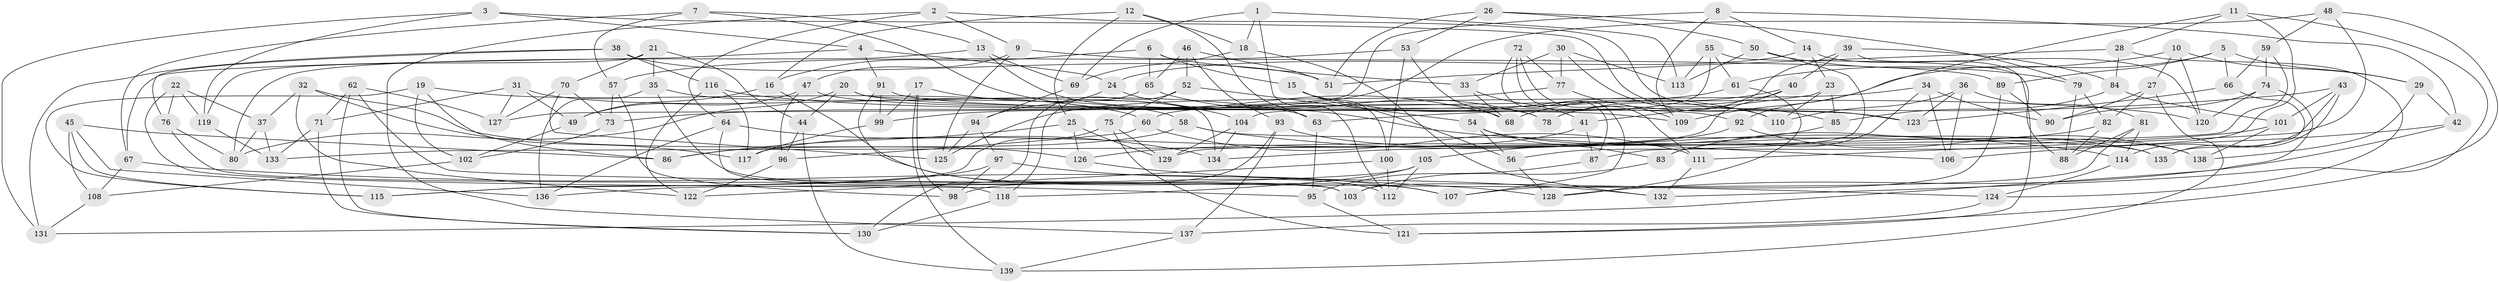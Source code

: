// coarse degree distribution, {5: 0.09090909090909091, 4: 0.3977272727272727, 6: 0.48863636363636365, 3: 0.022727272727272728}
// Generated by graph-tools (version 1.1) at 2025/24/03/03/25 07:24:26]
// undirected, 139 vertices, 278 edges
graph export_dot {
graph [start="1"]
  node [color=gray90,style=filled];
  1;
  2;
  3;
  4;
  5;
  6;
  7;
  8;
  9;
  10;
  11;
  12;
  13;
  14;
  15;
  16;
  17;
  18;
  19;
  20;
  21;
  22;
  23;
  24;
  25;
  26;
  27;
  28;
  29;
  30;
  31;
  32;
  33;
  34;
  35;
  36;
  37;
  38;
  39;
  40;
  41;
  42;
  43;
  44;
  45;
  46;
  47;
  48;
  49;
  50;
  51;
  52;
  53;
  54;
  55;
  56;
  57;
  58;
  59;
  60;
  61;
  62;
  63;
  64;
  65;
  66;
  67;
  68;
  69;
  70;
  71;
  72;
  73;
  74;
  75;
  76;
  77;
  78;
  79;
  80;
  81;
  82;
  83;
  84;
  85;
  86;
  87;
  88;
  89;
  90;
  91;
  92;
  93;
  94;
  95;
  96;
  97;
  98;
  99;
  100;
  101;
  102;
  103;
  104;
  105;
  106;
  107;
  108;
  109;
  110;
  111;
  112;
  113;
  114;
  115;
  116;
  117;
  118;
  119;
  120;
  121;
  122;
  123;
  124;
  125;
  126;
  127;
  128;
  129;
  130;
  131;
  132;
  133;
  134;
  135;
  136;
  137;
  138;
  139;
  1 -- 112;
  1 -- 18;
  1 -- 113;
  1 -- 69;
  2 -- 123;
  2 -- 9;
  2 -- 137;
  2 -- 64;
  3 -- 119;
  3 -- 4;
  3 -- 131;
  3 -- 85;
  4 -- 67;
  4 -- 91;
  4 -- 24;
  5 -- 29;
  5 -- 109;
  5 -- 66;
  5 -- 89;
  6 -- 16;
  6 -- 15;
  6 -- 65;
  6 -- 33;
  7 -- 13;
  7 -- 67;
  7 -- 57;
  7 -- 68;
  8 -- 14;
  8 -- 109;
  8 -- 42;
  8 -- 127;
  9 -- 47;
  9 -- 125;
  9 -- 89;
  10 -- 61;
  10 -- 27;
  10 -- 29;
  10 -- 120;
  11 -- 92;
  11 -- 56;
  11 -- 28;
  11 -- 132;
  12 -- 25;
  12 -- 18;
  12 -- 63;
  12 -- 16;
  13 -- 80;
  13 -- 69;
  13 -- 78;
  14 -- 24;
  14 -- 23;
  14 -- 120;
  15 -- 110;
  15 -- 100;
  15 -- 56;
  16 -- 107;
  16 -- 49;
  17 -- 99;
  17 -- 139;
  17 -- 104;
  17 -- 98;
  18 -- 69;
  18 -- 132;
  19 -- 115;
  19 -- 86;
  19 -- 102;
  19 -- 60;
  20 -- 44;
  20 -- 92;
  20 -- 134;
  20 -- 80;
  21 -- 44;
  21 -- 119;
  21 -- 35;
  21 -- 70;
  22 -- 95;
  22 -- 119;
  22 -- 76;
  22 -- 37;
  23 -- 41;
  23 -- 110;
  23 -- 85;
  24 -- 106;
  24 -- 94;
  25 -- 86;
  25 -- 126;
  25 -- 129;
  26 -- 53;
  26 -- 51;
  26 -- 79;
  26 -- 50;
  27 -- 90;
  27 -- 139;
  27 -- 82;
  28 -- 84;
  28 -- 51;
  28 -- 124;
  29 -- 42;
  29 -- 138;
  30 -- 33;
  30 -- 113;
  30 -- 77;
  30 -- 110;
  31 -- 127;
  31 -- 49;
  31 -- 71;
  31 -- 63;
  32 -- 37;
  32 -- 117;
  32 -- 126;
  32 -- 122;
  33 -- 68;
  33 -- 41;
  34 -- 60;
  34 -- 90;
  34 -- 106;
  34 -- 83;
  35 -- 103;
  35 -- 136;
  35 -- 58;
  36 -- 110;
  36 -- 123;
  36 -- 81;
  36 -- 106;
  37 -- 80;
  37 -- 133;
  38 -- 76;
  38 -- 51;
  38 -- 131;
  38 -- 116;
  39 -- 121;
  39 -- 40;
  39 -- 78;
  39 -- 84;
  40 -- 78;
  40 -- 129;
  40 -- 68;
  41 -- 87;
  41 -- 117;
  42 -- 106;
  42 -- 128;
  43 -- 135;
  43 -- 63;
  43 -- 114;
  43 -- 101;
  44 -- 139;
  44 -- 96;
  45 -- 136;
  45 -- 115;
  45 -- 108;
  45 -- 86;
  46 -- 65;
  46 -- 52;
  46 -- 51;
  46 -- 93;
  47 -- 96;
  47 -- 109;
  47 -- 49;
  48 -- 111;
  48 -- 99;
  48 -- 121;
  48 -- 59;
  49 -- 102;
  50 -- 87;
  50 -- 113;
  50 -- 79;
  52 -- 54;
  52 -- 75;
  52 -- 118;
  53 -- 100;
  53 -- 57;
  53 -- 68;
  54 -- 83;
  54 -- 138;
  54 -- 56;
  55 -- 88;
  55 -- 61;
  55 -- 104;
  55 -- 113;
  56 -- 128;
  57 -- 73;
  57 -- 98;
  58 -- 114;
  58 -- 86;
  58 -- 135;
  59 -- 74;
  59 -- 133;
  59 -- 66;
  60 -- 111;
  60 -- 96;
  61 -- 73;
  61 -- 128;
  62 -- 130;
  62 -- 127;
  62 -- 71;
  62 -- 124;
  63 -- 95;
  64 -- 134;
  64 -- 136;
  64 -- 118;
  65 -- 78;
  65 -- 130;
  66 -- 123;
  66 -- 135;
  67 -- 128;
  67 -- 108;
  69 -- 94;
  70 -- 73;
  70 -- 127;
  70 -- 125;
  71 -- 133;
  71 -- 130;
  72 -- 111;
  72 -- 107;
  72 -- 77;
  72 -- 87;
  73 -- 102;
  74 -- 90;
  74 -- 120;
  74 -- 131;
  75 -- 121;
  75 -- 115;
  75 -- 129;
  76 -- 103;
  76 -- 80;
  77 -- 125;
  77 -- 109;
  79 -- 88;
  79 -- 82;
  81 -- 107;
  81 -- 114;
  81 -- 88;
  82 -- 88;
  82 -- 83;
  83 -- 103;
  84 -- 101;
  84 -- 85;
  85 -- 105;
  87 -- 95;
  89 -- 103;
  89 -- 90;
  91 -- 112;
  91 -- 123;
  91 -- 99;
  92 -- 134;
  92 -- 138;
  93 -- 135;
  93 -- 137;
  93 -- 98;
  94 -- 125;
  94 -- 97;
  95 -- 121;
  96 -- 122;
  97 -- 107;
  97 -- 98;
  97 -- 115;
  99 -- 117;
  100 -- 122;
  100 -- 112;
  101 -- 126;
  101 -- 138;
  102 -- 108;
  104 -- 129;
  104 -- 134;
  105 -- 112;
  105 -- 118;
  105 -- 136;
  108 -- 131;
  111 -- 132;
  114 -- 124;
  116 -- 122;
  116 -- 120;
  116 -- 117;
  118 -- 130;
  119 -- 133;
  124 -- 137;
  126 -- 132;
  137 -- 139;
}
